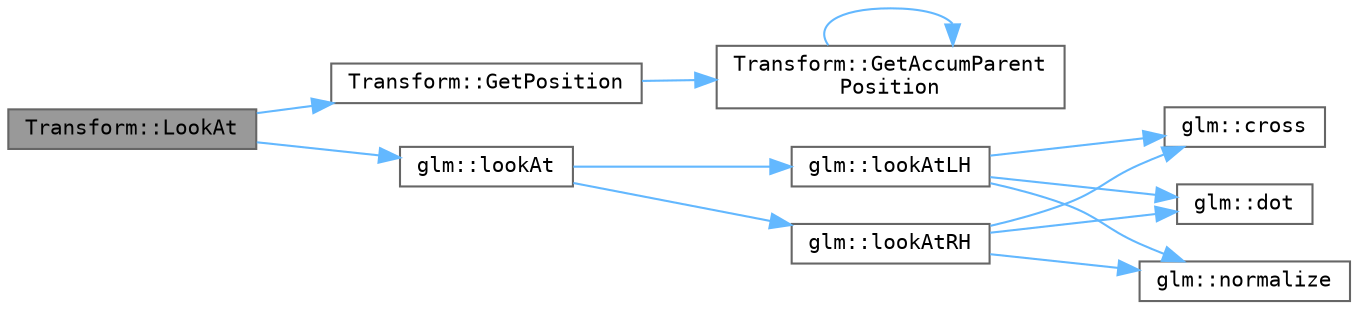 digraph "Transform::LookAt"
{
 // LATEX_PDF_SIZE
  bgcolor="transparent";
  edge [fontname=Terminal,fontsize=10,labelfontname=Helvetica,labelfontsize=10];
  node [fontname=Terminal,fontsize=10,shape=box,height=0.2,width=0.4];
  rankdir="LR";
  Node1 [label="Transform::LookAt",height=0.2,width=0.4,color="gray40", fillcolor="grey60", style="filled", fontcolor="black",tooltip="Points this transform at a given point"];
  Node1 -> Node2 [color="steelblue1",style="solid"];
  Node2 [label="Transform::GetPosition",height=0.2,width=0.4,color="grey40", fillcolor="white", style="filled",URL="$class_transform.html#a482ec8a49b08f224b2ec513dc27f47b5",tooltip="Gets the position of this transform"];
  Node2 -> Node3 [color="steelblue1",style="solid"];
  Node3 [label="Transform::GetAccumParent\lPosition",height=0.2,width=0.4,color="grey40", fillcolor="white", style="filled",URL="$class_transform.html#aa12429358147b70bdfd11af25a99f660",tooltip=" "];
  Node3 -> Node3 [color="steelblue1",style="solid"];
  Node1 -> Node4 [color="steelblue1",style="solid"];
  Node4 [label="glm::lookAt",height=0.2,width=0.4,color="grey40", fillcolor="white", style="filled",URL="$group__ext__matrix__transform.html#ga894735fbf8f3d25628c127712d0285f7",tooltip=" "];
  Node4 -> Node5 [color="steelblue1",style="solid"];
  Node5 [label="glm::lookAtLH",height=0.2,width=0.4,color="grey40", fillcolor="white", style="filled",URL="$group__ext__matrix__transform.html#gab2850421652778eeef6830e4fb1ea346",tooltip=" "];
  Node5 -> Node6 [color="steelblue1",style="solid"];
  Node6 [label="glm::cross",height=0.2,width=0.4,color="grey40", fillcolor="white", style="filled",URL="$group__core__func__geometric.html#ga1882f52ee88a161ed86dea9905a6da91",tooltip=" "];
  Node5 -> Node7 [color="steelblue1",style="solid"];
  Node7 [label="glm::dot",height=0.2,width=0.4,color="grey40", fillcolor="white", style="filled",URL="$namespaceglm.html#aee4f67dd98afd5ecd486c06bbf72211d",tooltip=" "];
  Node5 -> Node8 [color="steelblue1",style="solid"];
  Node8 [label="glm::normalize",height=0.2,width=0.4,color="grey40", fillcolor="white", style="filled",URL="$group__core__func__geometric.html#ga5c6c1379961d4589035a390856f2d66c",tooltip=" "];
  Node4 -> Node9 [color="steelblue1",style="solid"];
  Node9 [label="glm::lookAtRH",height=0.2,width=0.4,color="grey40", fillcolor="white", style="filled",URL="$group__ext__matrix__transform.html#ga55e33da75ea7e0f877059cc6f181cd2b",tooltip=" "];
  Node9 -> Node6 [color="steelblue1",style="solid"];
  Node9 -> Node7 [color="steelblue1",style="solid"];
  Node9 -> Node8 [color="steelblue1",style="solid"];
}
